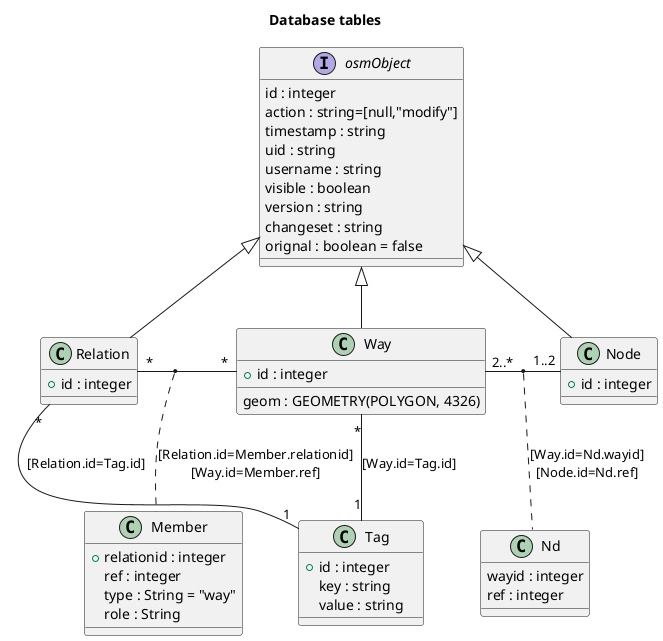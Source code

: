 @startuml
title Database tables

interface osmObject {
 id : integer
 action : string=[null,"modify"]
 timestamp : string
 uid : string
 username : string
 visible : boolean
 version : string
 changeset : string
 orignal : boolean = false
}

class Relation {
 +id : integer
}

class Member {
 +relationid : integer
 ref : integer
 type : String = "way"
 role : String
}

class Way {
 +id : integer
 geom : GEOMETRY(POLYGON, 4326)
}

class Nd {
 wayid : integer
 ref : integer
}

class Node {
 +id : integer
}

class Tag {
 +id : integer
 key : string
 value : string　
}

osmObject <|-- Relation
osmObject <|-- Way
osmObject <|-- Node

Relation "*" - "*" Way
(Relation, Way) .. Member : [Relation.id=Member.relationid]\n[Way.id=Member.ref] 

Way "2..*" - "1..2" Node
(Way, Node) .. Nd : [Way.id=Nd.wayid]\n[Node.id=Nd.ref]

Relation "*" -- "1" Tag : [Relation.id=Tag.id]
Way "*" -- "1" Tag : [Way.id=Tag.id]
@enduml